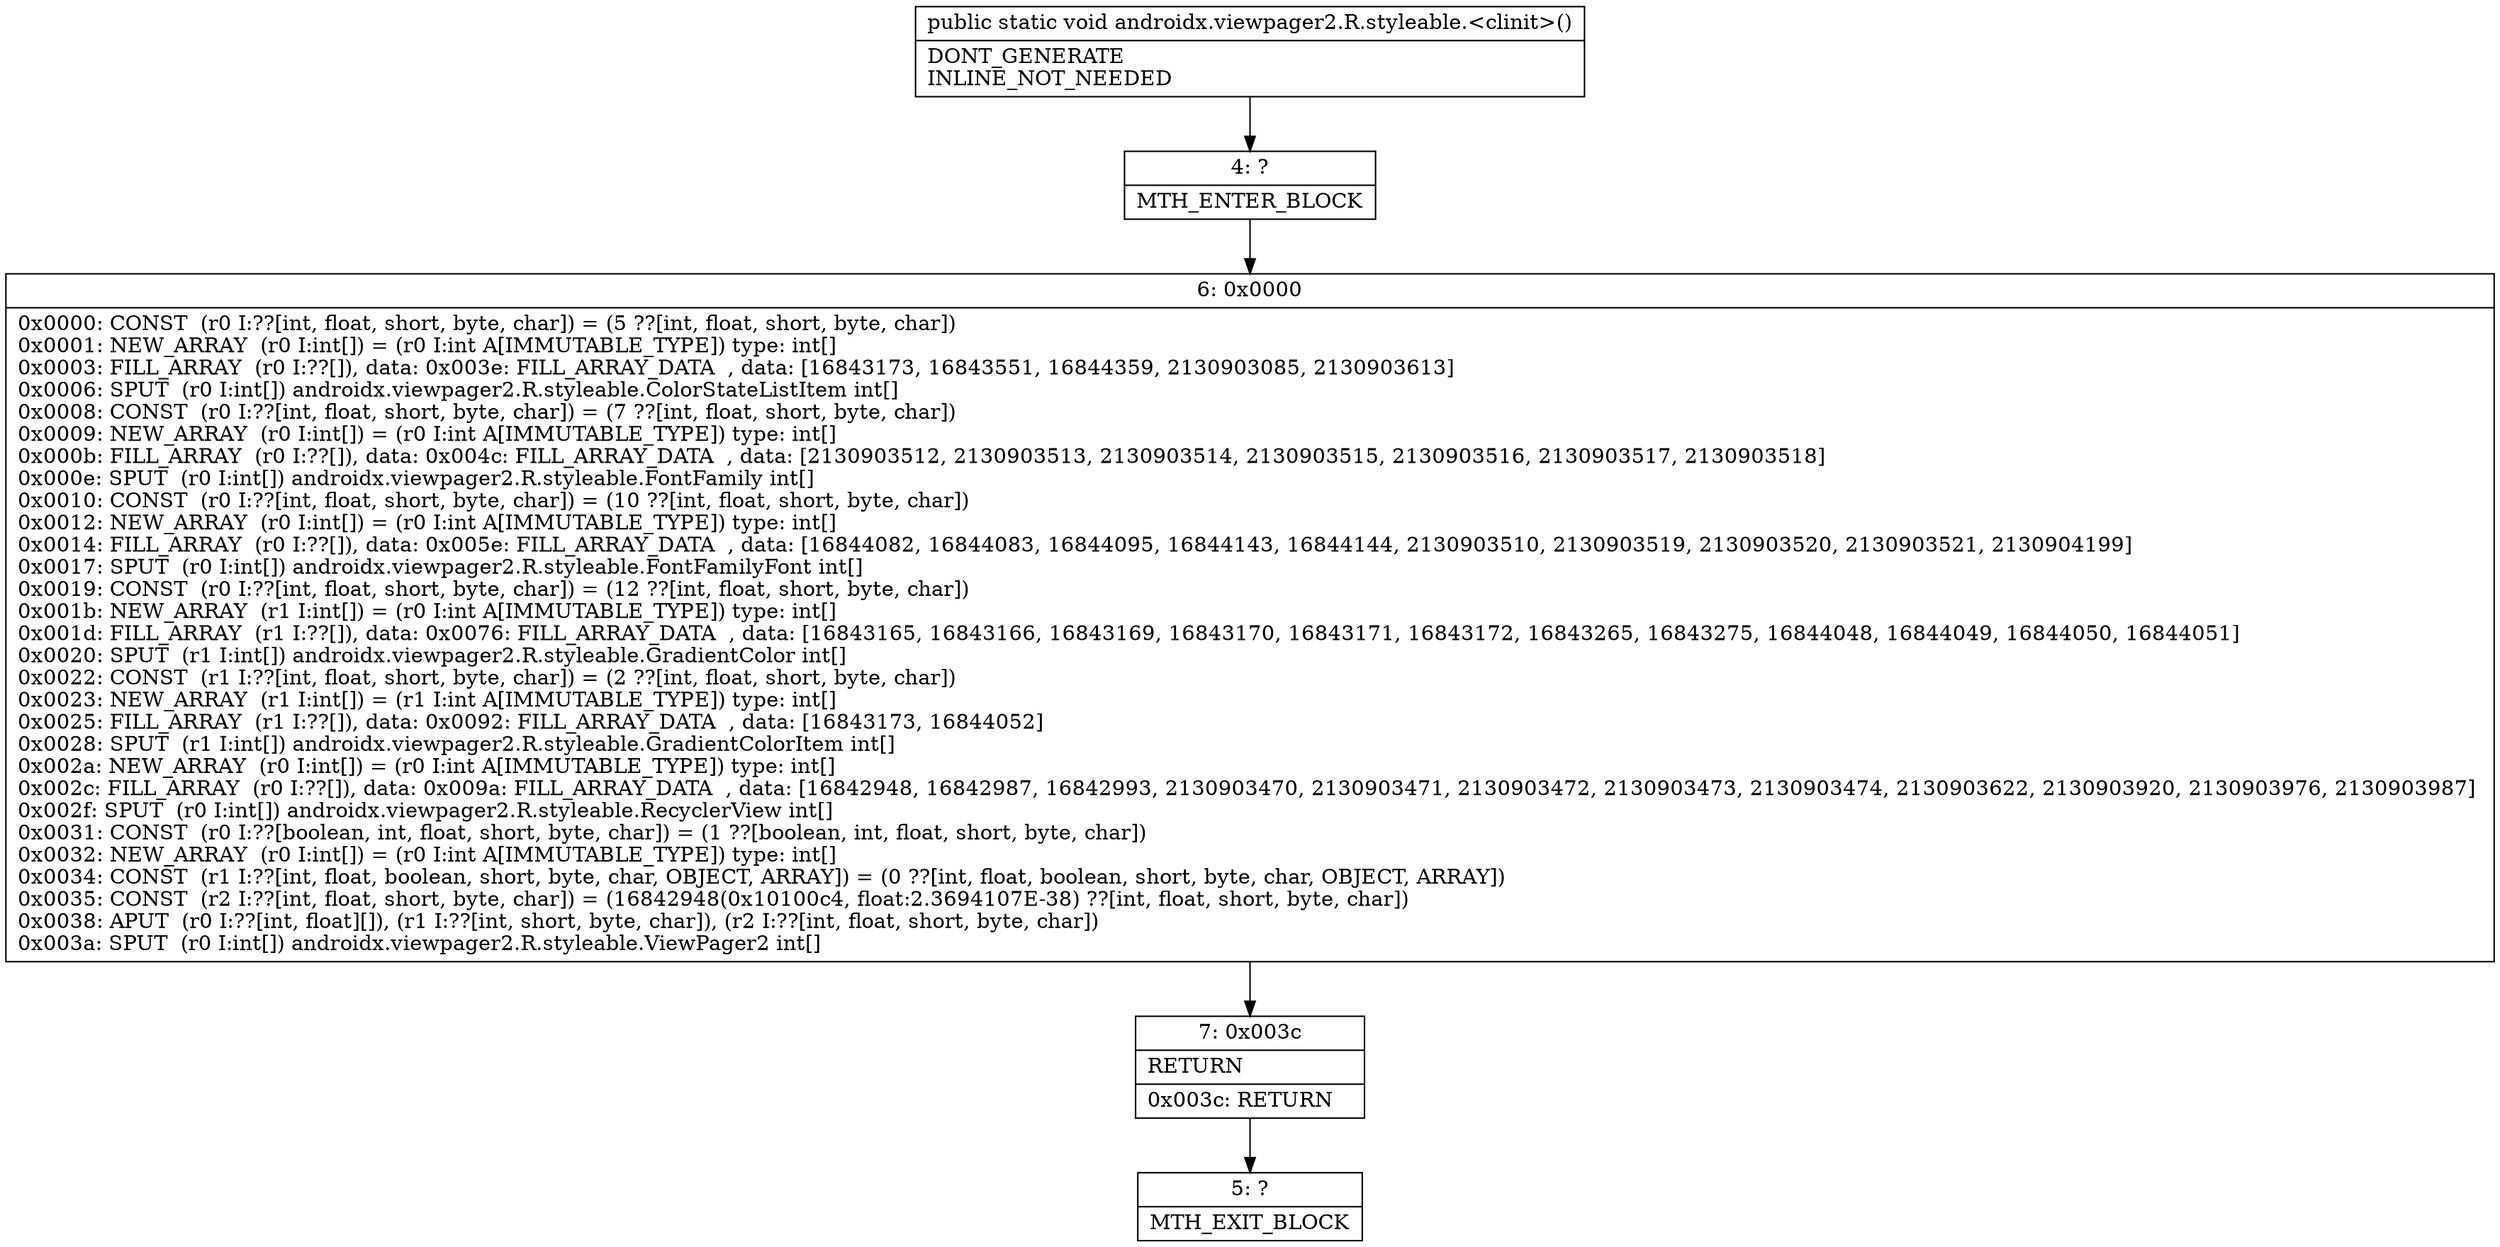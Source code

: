 digraph "CFG forandroidx.viewpager2.R.styleable.\<clinit\>()V" {
Node_4 [shape=record,label="{4\:\ ?|MTH_ENTER_BLOCK\l}"];
Node_6 [shape=record,label="{6\:\ 0x0000|0x0000: CONST  (r0 I:??[int, float, short, byte, char]) = (5 ??[int, float, short, byte, char]) \l0x0001: NEW_ARRAY  (r0 I:int[]) = (r0 I:int A[IMMUTABLE_TYPE]) type: int[] \l0x0003: FILL_ARRAY  (r0 I:??[]), data: 0x003e: FILL_ARRAY_DATA  , data: [16843173, 16843551, 16844359, 2130903085, 2130903613] \l0x0006: SPUT  (r0 I:int[]) androidx.viewpager2.R.styleable.ColorStateListItem int[] \l0x0008: CONST  (r0 I:??[int, float, short, byte, char]) = (7 ??[int, float, short, byte, char]) \l0x0009: NEW_ARRAY  (r0 I:int[]) = (r0 I:int A[IMMUTABLE_TYPE]) type: int[] \l0x000b: FILL_ARRAY  (r0 I:??[]), data: 0x004c: FILL_ARRAY_DATA  , data: [2130903512, 2130903513, 2130903514, 2130903515, 2130903516, 2130903517, 2130903518] \l0x000e: SPUT  (r0 I:int[]) androidx.viewpager2.R.styleable.FontFamily int[] \l0x0010: CONST  (r0 I:??[int, float, short, byte, char]) = (10 ??[int, float, short, byte, char]) \l0x0012: NEW_ARRAY  (r0 I:int[]) = (r0 I:int A[IMMUTABLE_TYPE]) type: int[] \l0x0014: FILL_ARRAY  (r0 I:??[]), data: 0x005e: FILL_ARRAY_DATA  , data: [16844082, 16844083, 16844095, 16844143, 16844144, 2130903510, 2130903519, 2130903520, 2130903521, 2130904199] \l0x0017: SPUT  (r0 I:int[]) androidx.viewpager2.R.styleable.FontFamilyFont int[] \l0x0019: CONST  (r0 I:??[int, float, short, byte, char]) = (12 ??[int, float, short, byte, char]) \l0x001b: NEW_ARRAY  (r1 I:int[]) = (r0 I:int A[IMMUTABLE_TYPE]) type: int[] \l0x001d: FILL_ARRAY  (r1 I:??[]), data: 0x0076: FILL_ARRAY_DATA  , data: [16843165, 16843166, 16843169, 16843170, 16843171, 16843172, 16843265, 16843275, 16844048, 16844049, 16844050, 16844051] \l0x0020: SPUT  (r1 I:int[]) androidx.viewpager2.R.styleable.GradientColor int[] \l0x0022: CONST  (r1 I:??[int, float, short, byte, char]) = (2 ??[int, float, short, byte, char]) \l0x0023: NEW_ARRAY  (r1 I:int[]) = (r1 I:int A[IMMUTABLE_TYPE]) type: int[] \l0x0025: FILL_ARRAY  (r1 I:??[]), data: 0x0092: FILL_ARRAY_DATA  , data: [16843173, 16844052] \l0x0028: SPUT  (r1 I:int[]) androidx.viewpager2.R.styleable.GradientColorItem int[] \l0x002a: NEW_ARRAY  (r0 I:int[]) = (r0 I:int A[IMMUTABLE_TYPE]) type: int[] \l0x002c: FILL_ARRAY  (r0 I:??[]), data: 0x009a: FILL_ARRAY_DATA  , data: [16842948, 16842987, 16842993, 2130903470, 2130903471, 2130903472, 2130903473, 2130903474, 2130903622, 2130903920, 2130903976, 2130903987] \l0x002f: SPUT  (r0 I:int[]) androidx.viewpager2.R.styleable.RecyclerView int[] \l0x0031: CONST  (r0 I:??[boolean, int, float, short, byte, char]) = (1 ??[boolean, int, float, short, byte, char]) \l0x0032: NEW_ARRAY  (r0 I:int[]) = (r0 I:int A[IMMUTABLE_TYPE]) type: int[] \l0x0034: CONST  (r1 I:??[int, float, boolean, short, byte, char, OBJECT, ARRAY]) = (0 ??[int, float, boolean, short, byte, char, OBJECT, ARRAY]) \l0x0035: CONST  (r2 I:??[int, float, short, byte, char]) = (16842948(0x10100c4, float:2.3694107E\-38) ??[int, float, short, byte, char]) \l0x0038: APUT  (r0 I:??[int, float][]), (r1 I:??[int, short, byte, char]), (r2 I:??[int, float, short, byte, char]) \l0x003a: SPUT  (r0 I:int[]) androidx.viewpager2.R.styleable.ViewPager2 int[] \l}"];
Node_7 [shape=record,label="{7\:\ 0x003c|RETURN\l|0x003c: RETURN   \l}"];
Node_5 [shape=record,label="{5\:\ ?|MTH_EXIT_BLOCK\l}"];
MethodNode[shape=record,label="{public static void androidx.viewpager2.R.styleable.\<clinit\>()  | DONT_GENERATE\lINLINE_NOT_NEEDED\l}"];
MethodNode -> Node_4;Node_4 -> Node_6;
Node_6 -> Node_7;
Node_7 -> Node_5;
}

